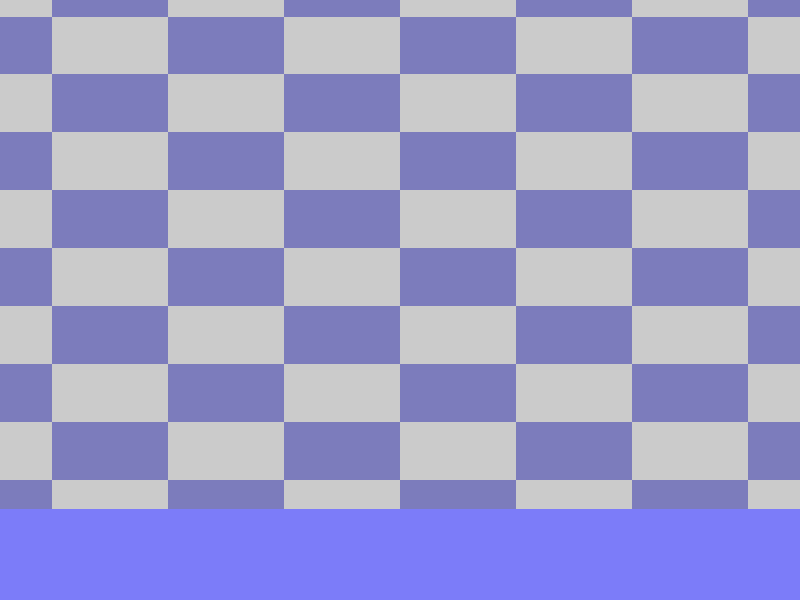 // Persistence Of Vision raytracer version 3.5 sample file.
// Utah Teapot w/ Bezier patches
// adapted by Alexander Enzmann


global_settings { assumed_gamma 1.0 }

#include "shapes.inc"
#include "colors.inc"
#include "textures.inc"

#declare My_Focus = <0.0000, 1.2, 0.0000>;

#declare My_Camera_Location = <0.0, 1.2, -7.0>;
                                    
#declare Camera_Focus_Up = 1.0;
#declare Camera_Zoom_In = 0;
camera {
   location  <My_Camera_Location.x,
              My_Camera_Location.y+Camera_Focus_Up,
              My_Camera_Location.z+Camera_Zoom_In>
                 //<0.0, 0.0, -10.0>
//   direction <0.0, 0.0,  1.0>
//   up        <0.0, 1.0,  0.0>
   up        <0.0, 1.0,  0.0>
   right     <2/3 , 0.0,  0.0>
   look_at   <My_Focus.x, My_Focus.y+Camera_Focus_Up, My_Focus.z>
}

#declare Bubble_Color = color White filter 0.95;

#declare My_Bubble_Texture =
texture {
        pigment {Bubble_Color}
    finish {                
//        phong 0.9 phong_size 100
        specular 0.95
        ambient 0.75
        diffuse 0.75
        conserve_energy
    }
}

#declare My_Bubble_Int =
interior {
    ior 1.0
    fade_distance 40
    fade_power 1
//    fade_color <1, 1, 1>
}

#declare My_Lava_Material =
material {
    texture {My_Bubble_Texture}
    interior {My_Bubble_Int}
}
                                         
#declare light_magnitude = 0.5;                                             
light_source { <5.0, 0.0, 10.0> colour light_magnitude}
light_source { <-5.0, 0.0, -10.0> colour light_magnitude}
// two side lights
light_source { <100.0, 0.0, 10.0> colour light_magnitude}
light_source { <-100.0, 0.0, 10.0> colour light_magnitude}
    
/* Floor */
plane { y, -70
   pigment { color red 0.2 green 0.2 blue 0.95}
}                                  

/* Background */    
plane {
   z, 200

   texture {
      pigment {
         checker color red 0.2 green 0.2 blue 0.5
                 color red 0.6 green 0.6 blue 0.6
         scale 20
      }
   }
}

/*                     
#declare Water = color White filter 0.95;

#declare My_Water_Texture =
texture {
        pigment {Water}
    finish {                
//        phong 0.9 phong_size 100
        specular 0.25
        ambient 0.25
        diffuse 0.25
        conserve_energy
    }
}

#declare My_Water_Int =
interior {
    ior 1.33
    fade_distance 40
    fade_power 1
//    fade_color <1, 1, 1>
}

#declare My_Bottle_Glass_Texture =
texture {
        pigment {rgbf < 1.0, 1.0, 1.0, 0.95> filter 0.95}
        finish {
                ambient 0.0
                diffuse 0.0
                reflection 0.1
                phong 0.3
                phong_size 90
        }
}             
#declare My_Bottle_Glass_Int =
   interior{
      ior 1.5
      caustics 2
      fade_distance 1.5
      fade_power 1
   }

#declare Water_Bottle_Radius = 1.5;
#declare Water_Bottle_Thickness = 0.02;
#declare Water_Bottle_Out =
cylinder {
        <0, 8, 0>
        <0, -2, 0>
        Water_Bottle_Radius
}

#declare Bottle_Water =
cylinder {
        <0, 8-Water_Bottle_Thickness, 0>
        <0, -2+Water_Bottle_Thickness, 0>
        Water_Bottle_Radius-Water_Bottle_Thickness 
        texture {My_Water_Texture}
        interior {My_Water_Int}
}             
object {Bottle_Water}

#declare Bottle_Glass =
difference {
        object {Water_Bottle_Out}
        object {Bottle_Water}
        texture {My_Bottle_Glass_Texture}
        interior {My_Bottle_Glass_Int}
}
//object {Bottle_Glass}

#declare Sphere_Water = 
sphere {
    My_Focus, 1
    material {My_Lava_Material}
}            

sky_sphere {
    pigment {
        gradient y
        color_map {
            [0 color CornflowerBlue]
            [1 color MidnightBlue]
        }
        scale 10
        translate -3.65
    }
}
*/
